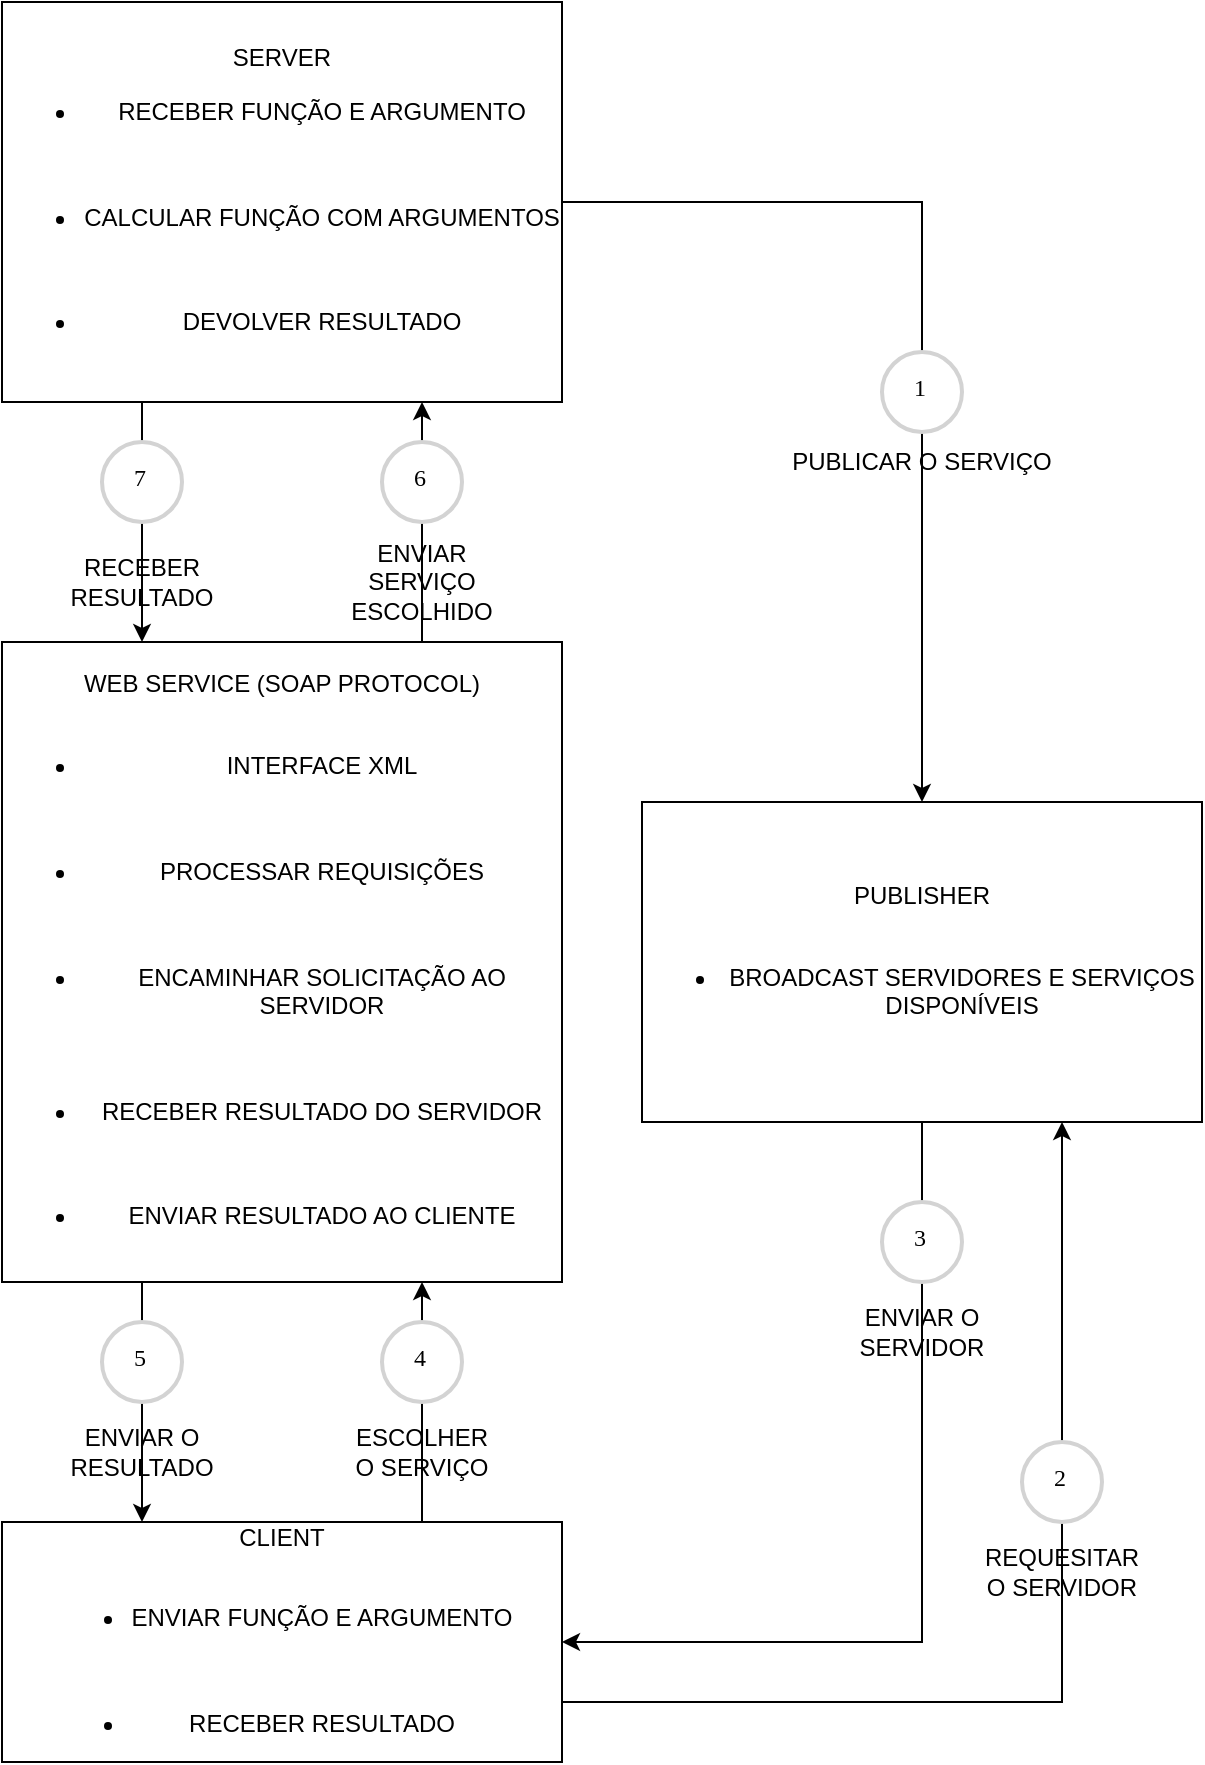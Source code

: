 <mxfile version="24.2.5" type="github">
  <diagram id="C5RBs43oDa-KdzZeNtuy" name="Page-1">
    <mxGraphModel dx="1664" dy="1006" grid="1" gridSize="10" guides="1" tooltips="1" connect="1" arrows="1" fold="1" page="1" pageScale="1" pageWidth="827" pageHeight="1169" math="0" shadow="0">
      <root>
        <mxCell id="WIyWlLk6GJQsqaUBKTNV-0" />
        <mxCell id="WIyWlLk6GJQsqaUBKTNV-1" parent="WIyWlLk6GJQsqaUBKTNV-0" />
        <mxCell id="gP2lWgyANNql_YX0mgH6-0" value="PUBLISHER&lt;div&gt;&lt;br&gt;&lt;/div&gt;&lt;div&gt;&lt;ul&gt;&lt;li&gt;BROADCAST SERVIDORES E SERVIÇOS DISPONÍVEIS&lt;/li&gt;&lt;/ul&gt;&lt;/div&gt;" style="rounded=0;whiteSpace=wrap;html=1;" vertex="1" parent="WIyWlLk6GJQsqaUBKTNV-1">
          <mxGeometry x="433" y="545" width="280" height="160" as="geometry" />
        </mxCell>
        <mxCell id="gP2lWgyANNql_YX0mgH6-1" value="&lt;div&gt;SERVER&lt;/div&gt;&lt;div style=&quot;&quot;&gt;&lt;ul&gt;&lt;li&gt;RECEBER FUNÇÃO E ARGUMENTO&lt;/li&gt;&lt;/ul&gt;&lt;div&gt;&lt;br&gt;&lt;/div&gt;&lt;ul&gt;&lt;li&gt;CALCULAR FUNÇÃO COM ARGUMENTOS&lt;/li&gt;&lt;/ul&gt;&lt;div&gt;&lt;br&gt;&lt;/div&gt;&lt;ul&gt;&lt;li&gt;DEVOLVER RESULTADO&lt;/li&gt;&lt;/ul&gt;&lt;/div&gt;" style="rounded=0;whiteSpace=wrap;html=1;" vertex="1" parent="WIyWlLk6GJQsqaUBKTNV-1">
          <mxGeometry x="113" y="145" width="280" height="200" as="geometry" />
        </mxCell>
        <mxCell id="gP2lWgyANNql_YX0mgH6-2" value="CLIENT&lt;div&gt;&lt;br&gt;&lt;/div&gt;&lt;div style=&quot;&quot;&gt;&lt;ul&gt;&lt;li&gt;ENVIAR FUNÇÃO E ARGUMENTO&lt;/li&gt;&lt;/ul&gt;&lt;div&gt;&lt;br&gt;&lt;/div&gt;&lt;ul&gt;&lt;li&gt;RECEBER RESULTADO&lt;/li&gt;&lt;/ul&gt;&lt;/div&gt;" style="rounded=0;whiteSpace=wrap;html=1;" vertex="1" parent="WIyWlLk6GJQsqaUBKTNV-1">
          <mxGeometry x="113" y="905" width="280" height="120" as="geometry" />
        </mxCell>
        <mxCell id="gP2lWgyANNql_YX0mgH6-3" value="WEB SERVICE (SOAP PROTOCOL)&lt;div&gt;&lt;br&gt;&lt;/div&gt;&lt;div style=&quot;&quot;&gt;&lt;ul&gt;&lt;li&gt;INTERFACE XML&lt;/li&gt;&lt;/ul&gt;&lt;div&gt;&lt;br&gt;&lt;/div&gt;&lt;ul&gt;&lt;li&gt;PROCESSAR REQUISIÇÕES&lt;/li&gt;&lt;/ul&gt;&lt;div&gt;&lt;br&gt;&lt;/div&gt;&lt;ul&gt;&lt;li&gt;ENCAMINHAR SOLICITAÇÃO AO SERVIDOR&lt;/li&gt;&lt;/ul&gt;&lt;div&gt;&lt;br&gt;&lt;/div&gt;&lt;ul&gt;&lt;li&gt;RECEBER RESULTADO DO SERVIDOR&lt;/li&gt;&lt;/ul&gt;&lt;div&gt;&lt;br&gt;&lt;/div&gt;&lt;ul&gt;&lt;li&gt;ENVIAR RESULTADO AO CLIENTE&lt;/li&gt;&lt;/ul&gt;&lt;/div&gt;" style="rounded=0;whiteSpace=wrap;html=1;" vertex="1" parent="WIyWlLk6GJQsqaUBKTNV-1">
          <mxGeometry x="113" y="465" width="280" height="320" as="geometry" />
        </mxCell>
        <mxCell id="gP2lWgyANNql_YX0mgH6-6" value="" style="endArrow=classic;html=1;rounded=0;exitX=1;exitY=0.5;exitDx=0;exitDy=0;entryX=0.5;entryY=0;entryDx=0;entryDy=0;" edge="1" parent="WIyWlLk6GJQsqaUBKTNV-1" source="gP2lWgyANNql_YX0mgH6-1" target="gP2lWgyANNql_YX0mgH6-0">
          <mxGeometry width="50" height="50" relative="1" as="geometry">
            <mxPoint x="343" y="615" as="sourcePoint" />
            <mxPoint x="393" y="565" as="targetPoint" />
            <Array as="points">
              <mxPoint x="573" y="245" />
            </Array>
          </mxGeometry>
        </mxCell>
        <mxCell id="gP2lWgyANNql_YX0mgH6-7" value="1" style="ellipse;whiteSpace=wrap;html=1;aspect=fixed;strokeWidth=2;fontFamily=Tahoma;spacingBottom=4;spacingRight=2;strokeColor=#d3d3d3;" vertex="1" parent="WIyWlLk6GJQsqaUBKTNV-1">
          <mxGeometry x="553" y="320" width="40" height="40" as="geometry" />
        </mxCell>
        <mxCell id="gP2lWgyANNql_YX0mgH6-8" value="PUBLICAR O SERVIÇO" style="text;html=1;align=center;verticalAlign=middle;whiteSpace=wrap;rounded=0;" vertex="1" parent="WIyWlLk6GJQsqaUBKTNV-1">
          <mxGeometry x="493" y="360" width="160" height="30" as="geometry" />
        </mxCell>
        <mxCell id="gP2lWgyANNql_YX0mgH6-9" value="" style="endArrow=classic;html=1;rounded=0;entryX=0.25;entryY=0;entryDx=0;entryDy=0;exitX=0.25;exitY=1;exitDx=0;exitDy=0;" edge="1" parent="WIyWlLk6GJQsqaUBKTNV-1" source="gP2lWgyANNql_YX0mgH6-3" target="gP2lWgyANNql_YX0mgH6-2">
          <mxGeometry width="50" height="50" relative="1" as="geometry">
            <mxPoint x="293" y="655" as="sourcePoint" />
            <mxPoint x="343" y="605" as="targetPoint" />
          </mxGeometry>
        </mxCell>
        <mxCell id="gP2lWgyANNql_YX0mgH6-10" value="" style="endArrow=classic;html=1;rounded=0;entryX=0.75;entryY=1;entryDx=0;entryDy=0;exitX=0.75;exitY=0;exitDx=0;exitDy=0;" edge="1" parent="WIyWlLk6GJQsqaUBKTNV-1" source="gP2lWgyANNql_YX0mgH6-2" target="gP2lWgyANNql_YX0mgH6-3">
          <mxGeometry width="50" height="50" relative="1" as="geometry">
            <mxPoint x="423" y="865" as="sourcePoint" />
            <mxPoint x="323" y="905" as="targetPoint" />
          </mxGeometry>
        </mxCell>
        <mxCell id="gP2lWgyANNql_YX0mgH6-11" value="4" style="ellipse;whiteSpace=wrap;html=1;aspect=fixed;strokeWidth=2;fontFamily=Tahoma;spacingBottom=4;spacingRight=2;strokeColor=#d3d3d3;" vertex="1" parent="WIyWlLk6GJQsqaUBKTNV-1">
          <mxGeometry x="303" y="805" width="40" height="40" as="geometry" />
        </mxCell>
        <mxCell id="gP2lWgyANNql_YX0mgH6-12" value="ESCOLHER O SERVIÇO" style="text;html=1;align=center;verticalAlign=middle;whiteSpace=wrap;rounded=0;" vertex="1" parent="WIyWlLk6GJQsqaUBKTNV-1">
          <mxGeometry x="283" y="855" width="80" height="30" as="geometry" />
        </mxCell>
        <mxCell id="gP2lWgyANNql_YX0mgH6-13" value="5" style="ellipse;whiteSpace=wrap;html=1;aspect=fixed;strokeWidth=2;fontFamily=Tahoma;spacingBottom=4;spacingRight=2;strokeColor=#d3d3d3;" vertex="1" parent="WIyWlLk6GJQsqaUBKTNV-1">
          <mxGeometry x="163" y="805" width="40" height="40" as="geometry" />
        </mxCell>
        <mxCell id="gP2lWgyANNql_YX0mgH6-14" value="ENVIAR O RESULTADO" style="text;html=1;align=center;verticalAlign=middle;whiteSpace=wrap;rounded=0;" vertex="1" parent="WIyWlLk6GJQsqaUBKTNV-1">
          <mxGeometry x="148" y="855" width="70" height="30" as="geometry" />
        </mxCell>
        <mxCell id="gP2lWgyANNql_YX0mgH6-15" value="" style="endArrow=classic;html=1;rounded=0;entryX=0.75;entryY=1;entryDx=0;entryDy=0;exitX=1;exitY=0.75;exitDx=0;exitDy=0;" edge="1" parent="WIyWlLk6GJQsqaUBKTNV-1" source="gP2lWgyANNql_YX0mgH6-2" target="gP2lWgyANNql_YX0mgH6-0">
          <mxGeometry width="50" height="50" relative="1" as="geometry">
            <mxPoint x="563" y="875" as="sourcePoint" />
            <mxPoint x="563" y="755" as="targetPoint" />
            <Array as="points">
              <mxPoint x="643" y="995" />
            </Array>
          </mxGeometry>
        </mxCell>
        <mxCell id="gP2lWgyANNql_YX0mgH6-16" value="" style="endArrow=classic;html=1;rounded=0;entryX=1;entryY=0.5;entryDx=0;entryDy=0;exitX=0.5;exitY=1;exitDx=0;exitDy=0;" edge="1" parent="WIyWlLk6GJQsqaUBKTNV-1" source="gP2lWgyANNql_YX0mgH6-0" target="gP2lWgyANNql_YX0mgH6-2">
          <mxGeometry width="50" height="50" relative="1" as="geometry">
            <mxPoint x="403" y="1005" as="sourcePoint" />
            <mxPoint x="723" y="715" as="targetPoint" />
            <Array as="points">
              <mxPoint x="573" y="965" />
            </Array>
          </mxGeometry>
        </mxCell>
        <mxCell id="gP2lWgyANNql_YX0mgH6-17" value="2" style="ellipse;whiteSpace=wrap;html=1;aspect=fixed;strokeWidth=2;fontFamily=Tahoma;spacingBottom=4;spacingRight=2;strokeColor=#d3d3d3;" vertex="1" parent="WIyWlLk6GJQsqaUBKTNV-1">
          <mxGeometry x="623" y="865" width="40" height="40" as="geometry" />
        </mxCell>
        <mxCell id="gP2lWgyANNql_YX0mgH6-18" value="REQUESITAR O SERVIDOR" style="text;html=1;align=center;verticalAlign=middle;whiteSpace=wrap;rounded=0;" vertex="1" parent="WIyWlLk6GJQsqaUBKTNV-1">
          <mxGeometry x="598" y="915" width="90" height="30" as="geometry" />
        </mxCell>
        <mxCell id="gP2lWgyANNql_YX0mgH6-19" value="3" style="ellipse;whiteSpace=wrap;html=1;aspect=fixed;strokeWidth=2;fontFamily=Tahoma;spacingBottom=4;spacingRight=2;strokeColor=#d3d3d3;" vertex="1" parent="WIyWlLk6GJQsqaUBKTNV-1">
          <mxGeometry x="553" y="745" width="40" height="40" as="geometry" />
        </mxCell>
        <mxCell id="gP2lWgyANNql_YX0mgH6-20" value="ENVIAR O SERVIDOR" style="text;html=1;align=center;verticalAlign=middle;whiteSpace=wrap;rounded=0;" vertex="1" parent="WIyWlLk6GJQsqaUBKTNV-1">
          <mxGeometry x="543" y="795" width="60" height="30" as="geometry" />
        </mxCell>
        <mxCell id="gP2lWgyANNql_YX0mgH6-21" value="" style="endArrow=classic;html=1;rounded=0;entryX=0.75;entryY=1;entryDx=0;entryDy=0;exitX=0.75;exitY=0;exitDx=0;exitDy=0;" edge="1" parent="WIyWlLk6GJQsqaUBKTNV-1" source="gP2lWgyANNql_YX0mgH6-3" target="gP2lWgyANNql_YX0mgH6-1">
          <mxGeometry width="50" height="50" relative="1" as="geometry">
            <mxPoint x="283" y="575" as="sourcePoint" />
            <mxPoint x="333" y="525" as="targetPoint" />
          </mxGeometry>
        </mxCell>
        <mxCell id="gP2lWgyANNql_YX0mgH6-22" value="6" style="ellipse;whiteSpace=wrap;html=1;aspect=fixed;strokeWidth=2;fontFamily=Tahoma;spacingBottom=4;spacingRight=2;strokeColor=#d3d3d3;" vertex="1" parent="WIyWlLk6GJQsqaUBKTNV-1">
          <mxGeometry x="303" y="365" width="40" height="40" as="geometry" />
        </mxCell>
        <mxCell id="gP2lWgyANNql_YX0mgH6-23" value="ENVIAR SERVIÇO ESCOLHIDO" style="text;html=1;align=center;verticalAlign=middle;whiteSpace=wrap;rounded=0;" vertex="1" parent="WIyWlLk6GJQsqaUBKTNV-1">
          <mxGeometry x="283" y="415" width="80" height="40" as="geometry" />
        </mxCell>
        <mxCell id="gP2lWgyANNql_YX0mgH6-24" value="" style="endArrow=classic;html=1;rounded=0;entryX=0.25;entryY=0;entryDx=0;entryDy=0;exitX=0.25;exitY=1;exitDx=0;exitDy=0;" edge="1" parent="WIyWlLk6GJQsqaUBKTNV-1" source="gP2lWgyANNql_YX0mgH6-1" target="gP2lWgyANNql_YX0mgH6-3">
          <mxGeometry width="50" height="50" relative="1" as="geometry">
            <mxPoint x="283" y="575" as="sourcePoint" />
            <mxPoint x="333" y="525" as="targetPoint" />
          </mxGeometry>
        </mxCell>
        <mxCell id="gP2lWgyANNql_YX0mgH6-25" value="7" style="ellipse;whiteSpace=wrap;html=1;aspect=fixed;strokeWidth=2;fontFamily=Tahoma;spacingBottom=4;spacingRight=2;strokeColor=#d3d3d3;" vertex="1" parent="WIyWlLk6GJQsqaUBKTNV-1">
          <mxGeometry x="163" y="365" width="40" height="40" as="geometry" />
        </mxCell>
        <mxCell id="gP2lWgyANNql_YX0mgH6-27" value="RECEBER RESULTADO" style="text;html=1;align=center;verticalAlign=middle;whiteSpace=wrap;rounded=0;" vertex="1" parent="WIyWlLk6GJQsqaUBKTNV-1">
          <mxGeometry x="143" y="415" width="80" height="40" as="geometry" />
        </mxCell>
      </root>
    </mxGraphModel>
  </diagram>
</mxfile>
